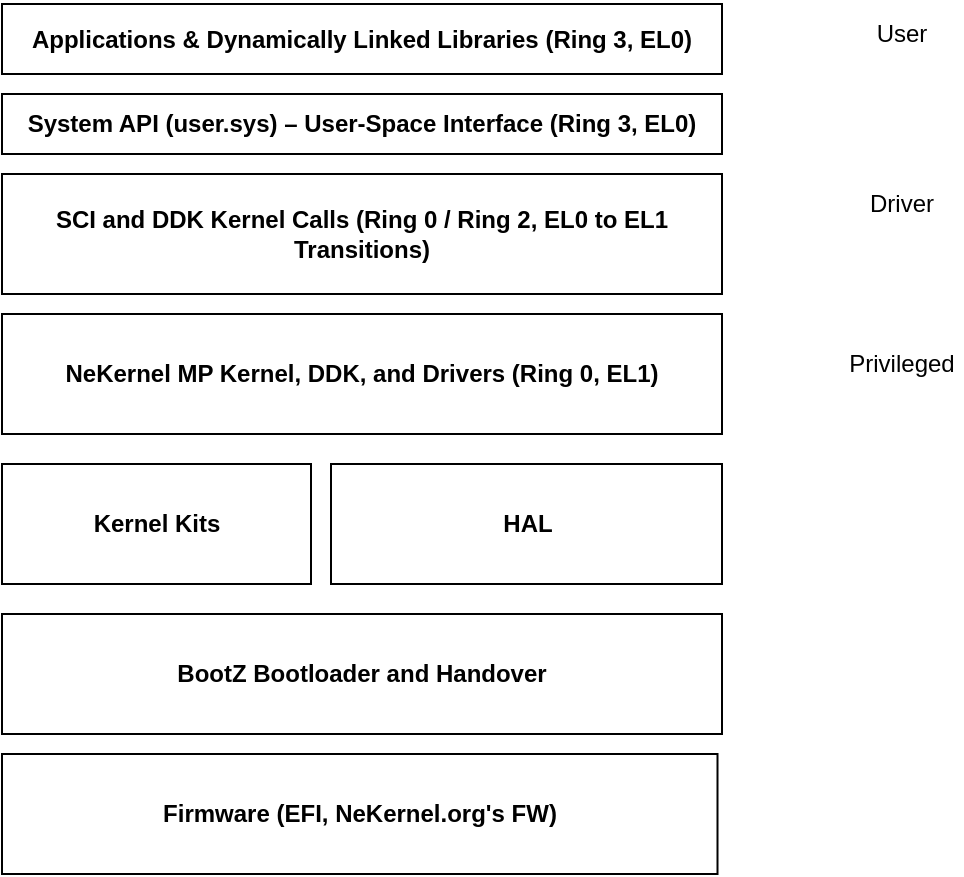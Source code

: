 <mxfile>
    <diagram name="Page-1" id="lDkK2i6CeL2VbSOVDvrP">
        <mxGraphModel dx="1142" dy="713" grid="1" gridSize="10" guides="1" tooltips="1" connect="1" arrows="1" fold="1" page="1" pageScale="1" pageWidth="827" pageHeight="1169" math="0" shadow="0">
            <root>
                <mxCell id="0"/>
                <mxCell id="1" parent="0"/>
                <mxCell id="ifhO3zQZNW-sXvZMTmu8-2" value="&lt;p class=&quot;p1&quot;&gt;&lt;b&gt;System API (user.sys&lt;/b&gt;&lt;b style=&quot;background-color: transparent;&quot;&gt;) – User-Space Interface (Ring 3, EL0)&lt;/b&gt;&lt;/p&gt;" style="rounded=0;whiteSpace=wrap;html=1;" parent="1" vertex="1">
                    <mxGeometry x="240" y="340" width="360" height="30" as="geometry"/>
                </mxCell>
                <mxCell id="ifhO3zQZNW-sXvZMTmu8-3" value="&lt;p class=&quot;p1&quot;&gt;&lt;b&gt;Applications &amp;amp; Dynamically Linked Libraries (Ring 3, EL0)&lt;/b&gt;&lt;/p&gt;" style="rounded=0;whiteSpace=wrap;html=1;" parent="1" vertex="1">
                    <mxGeometry x="240" y="295" width="360" height="35" as="geometry"/>
                </mxCell>
                <mxCell id="ifhO3zQZNW-sXvZMTmu8-13" value="&lt;p class=&quot;p1&quot;&gt;&lt;b&gt;NeKernel MP Kernel, DDK, and Drivers (Ring 0, EL1)&lt;/b&gt;&lt;/p&gt;" style="rounded=0;whiteSpace=wrap;html=1;" parent="1" vertex="1">
                    <mxGeometry x="240" y="450" width="360" height="60" as="geometry"/>
                </mxCell>
                <mxCell id="4" value="&lt;p class=&quot;p1&quot;&gt;&lt;b&gt;SCI and DDK Kernel Calls (Ring 0 / Ring 2, EL0 to EL1 Transitions)&lt;/b&gt;&lt;/p&gt;" style="rounded=0;whiteSpace=wrap;html=1;" parent="1" vertex="1">
                    <mxGeometry x="240" y="380" width="360" height="60" as="geometry"/>
                </mxCell>
                <mxCell id="5" value="&lt;p class=&quot;p1&quot;&gt;&lt;b&gt;HAL&lt;/b&gt;&lt;/p&gt;" style="rounded=0;whiteSpace=wrap;html=1;" vertex="1" parent="1">
                    <mxGeometry x="404.5" y="525" width="195.5" height="60" as="geometry"/>
                </mxCell>
                <mxCell id="6" value="&lt;p class=&quot;p1&quot;&gt;&lt;b&gt;Kernel Kits&lt;/b&gt;&lt;/p&gt;" style="rounded=0;whiteSpace=wrap;html=1;" vertex="1" parent="1">
                    <mxGeometry x="240" y="525" width="154.5" height="60" as="geometry"/>
                </mxCell>
                <mxCell id="7" value="&lt;p class=&quot;p1&quot;&gt;&lt;b&gt;BootZ Bootloader and Handover&lt;/b&gt;&lt;/p&gt;" style="rounded=0;whiteSpace=wrap;html=1;" vertex="1" parent="1">
                    <mxGeometry x="240" y="600" width="360" height="60" as="geometry"/>
                </mxCell>
                <mxCell id="9" value="&lt;p class=&quot;p1&quot;&gt;&lt;b&gt;Firmware (EFI, NeKernel.org&#39;s FW)&lt;/b&gt;&lt;/p&gt;" style="rounded=0;whiteSpace=wrap;html=1;" vertex="1" parent="1">
                    <mxGeometry x="240" y="670" width="357.75" height="60" as="geometry"/>
                </mxCell>
                <mxCell id="10" value="Privileged" style="text;html=1;align=center;verticalAlign=middle;whiteSpace=wrap;rounded=0;" vertex="1" parent="1">
                    <mxGeometry x="660" y="460" width="60" height="30" as="geometry"/>
                </mxCell>
                <mxCell id="11" value="User" style="text;html=1;align=center;verticalAlign=middle;whiteSpace=wrap;rounded=0;" vertex="1" parent="1">
                    <mxGeometry x="660" y="295" width="60" height="30" as="geometry"/>
                </mxCell>
                <mxCell id="12" value="Driver" style="text;html=1;align=center;verticalAlign=middle;whiteSpace=wrap;rounded=0;" vertex="1" parent="1">
                    <mxGeometry x="660" y="380" width="60" height="30" as="geometry"/>
                </mxCell>
            </root>
        </mxGraphModel>
    </diagram>
</mxfile>
